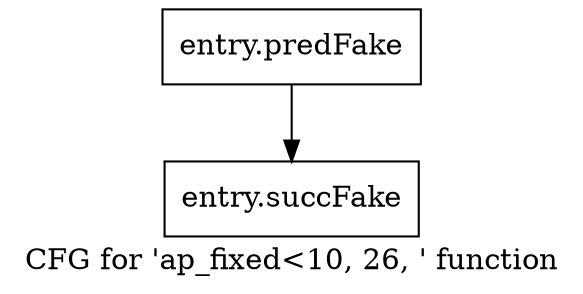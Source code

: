 digraph "CFG for 'ap_fixed\<10, 26, ' function" {
	label="CFG for 'ap_fixed\<10, 26, ' function";

	Node0x3c3d610 [shape=record,filename="",linenumber="",label="{entry.predFake}"];
	Node0x3c3d610 -> Node0x3e9e390[ callList="" memoryops="" filename="/tools/Xilinx/Vitis_HLS/2022.1/include/ap_fixed.h" execusionnum="0"];
	Node0x3e9e390 [shape=record,filename="/tools/Xilinx/Vitis_HLS/2022.1/include/ap_fixed.h",linenumber="75",label="{entry.succFake}"];
}
